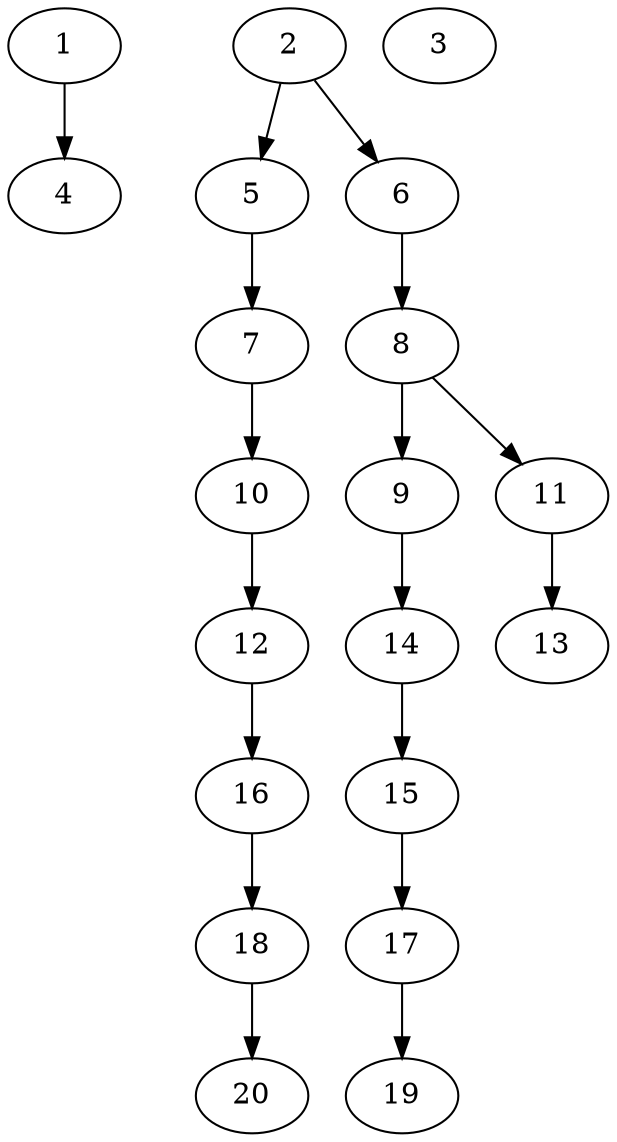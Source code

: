 // DAG (tier=1-easy, mode=compute, n=20, ccr=0.297, fat=0.456, density=0.306, regular=0.694, jump=0.013, mindata=262144, maxdata=2097152)
// DAG automatically generated by daggen at Sun Aug 24 16:33:32 2025
// /home/ermia/Project/Environments/daggen/bin/daggen --dot --ccr 0.297 --fat 0.456 --regular 0.694 --density 0.306 --jump 0.013 --mindata 262144 --maxdata 2097152 -n 20 
digraph G {
  1 [size="46830399250235392", alpha="0.03", expect_size="23415199625117696"]
  1 -> 4 [size ="1039382085632"]
  2 [size="395783183020326912", alpha="0.05", expect_size="197891591510163456"]
  2 -> 5 [size ="4312491098112"]
  2 -> 6 [size ="4312491098112"]
  3 [size="1417489180421783552", alpha="0.07", expect_size="708744590210891776"]
  4 [size="130478464826112", alpha="0.12", expect_size="65239232413056"]
  5 [size="196763653104467968", alpha="0.09", expect_size="98381826552233984"]
  5 -> 7 [size ="2706366267392"]
  6 [size="153520618809354", alpha="0.03", expect_size="76760309404677"]
  6 -> 8 [size ="9301364047872"]
  7 [size="25118746863468544", alpha="0.17", expect_size="12559373431734272"]
  7 -> 10 [size ="686154579968"]
  8 [size="1257250168646926336", alpha="0.10", expect_size="628625084323463168"]
  8 -> 9 [size ="9319038844928"]
  8 -> 11 [size ="9319038844928"]
  9 [size="398675425989284", alpha="0.18", expect_size="199337712994642"]
  9 -> 14 [size ="16986335608832"]
  10 [size="695159373727484", alpha="0.02", expect_size="347579686863742"]
  10 -> 12 [size ="15242973151232"]
  11 [size="28263495954566932", alpha="0.04", expect_size="14131747977283466"]
  11 -> 13 [size ="27088568451072"]
  12 [size="2173559065542656000", alpha="0.15", expect_size="1086779532771328000"]
  12 -> 16 [size ="13423660236800"]
  13 [size="23510833034083624", alpha="0.08", expect_size="11755416517041812"]
  14 [size="154999461343486", alpha="0.07", expect_size="77499730671743"]
  14 -> 15 [size ="5668048207872"]
  15 [size="1057968559228252", alpha="0.04", expect_size="528984279614126"]
  15 -> 17 [size ="22397214261248"]
  16 [size="1367549721907748", alpha="0.10", expect_size="683774860953874"]
  16 -> 18 [size ="26668131418112"]
  17 [size="1027986071678799", alpha="0.13", expect_size="513993035839399"]
  17 -> 19 [size ="992674316288"]
  18 [size="31987842678784000", alpha="0.18", expect_size="15993921339392000"]
  18 -> 20 [size ="806145228800"]
  19 [size="6189288667656224768", alpha="0.08", expect_size="3094644333828112384"]
  20 [size="69669301236298672", alpha="0.17", expect_size="34834650618149336"]
}